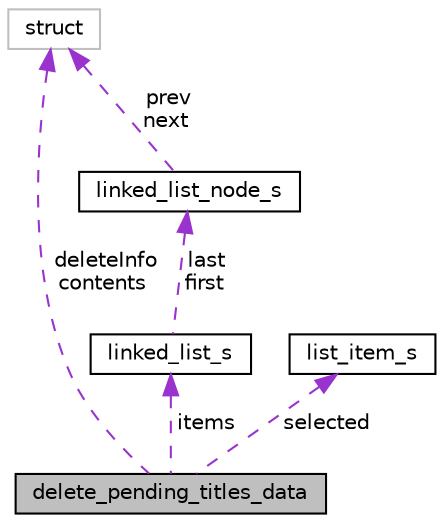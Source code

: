digraph "delete_pending_titles_data"
{
  edge [fontname="Helvetica",fontsize="10",labelfontname="Helvetica",labelfontsize="10"];
  node [fontname="Helvetica",fontsize="10",shape=record];
  Node1 [label="delete_pending_titles_data",height=0.2,width=0.4,color="black", fillcolor="grey75", style="filled" fontcolor="black"];
  Node2 -> Node1 [dir="back",color="darkorchid3",fontsize="10",style="dashed",label=" deleteInfo\ncontents" ,fontname="Helvetica"];
  Node2 [label="struct",height=0.2,width=0.4,color="grey75", fillcolor="white", style="filled"];
  Node3 -> Node1 [dir="back",color="darkorchid3",fontsize="10",style="dashed",label=" items" ,fontname="Helvetica"];
  Node3 [label="linked_list_s",height=0.2,width=0.4,color="black", fillcolor="white", style="filled",URL="$structlinked__list__s.html"];
  Node4 -> Node3 [dir="back",color="darkorchid3",fontsize="10",style="dashed",label=" last\nfirst" ,fontname="Helvetica"];
  Node4 [label="linked_list_node_s",height=0.2,width=0.4,color="black", fillcolor="white", style="filled",URL="$structlinked__list__node__s.html"];
  Node2 -> Node4 [dir="back",color="darkorchid3",fontsize="10",style="dashed",label=" prev\nnext" ,fontname="Helvetica"];
  Node5 -> Node1 [dir="back",color="darkorchid3",fontsize="10",style="dashed",label=" selected" ,fontname="Helvetica"];
  Node5 [label="list_item_s",height=0.2,width=0.4,color="black", fillcolor="white", style="filled",URL="$structlist__item__s.html"];
}
